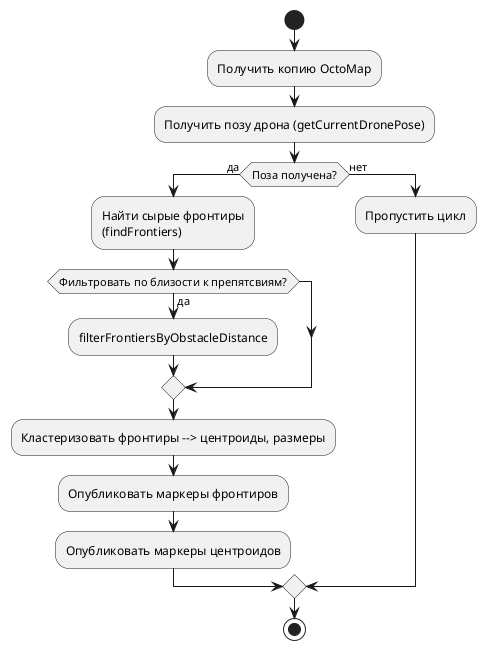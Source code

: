 @startuml 
start
  :Получить копию OctoMap;
  :Получить позу дрона (getCurrentDronePose);
  if (Поза получена?) then (да)
    :Найти сырые фронтиры\n(findFrontiers);
    if (Фильтровать по близости к препятсвиям?) then (да)
      :filterFrontiersByObstacleDistance;
    endif
    :Кластеризовать фронтиры --> центроиды, размеры;
    :Опубликовать маркеры фронтиров;
    :Опубликовать маркеры центроидов;
  else (нет)
    :Пропустить цикл;
  endif
stop

@enduml